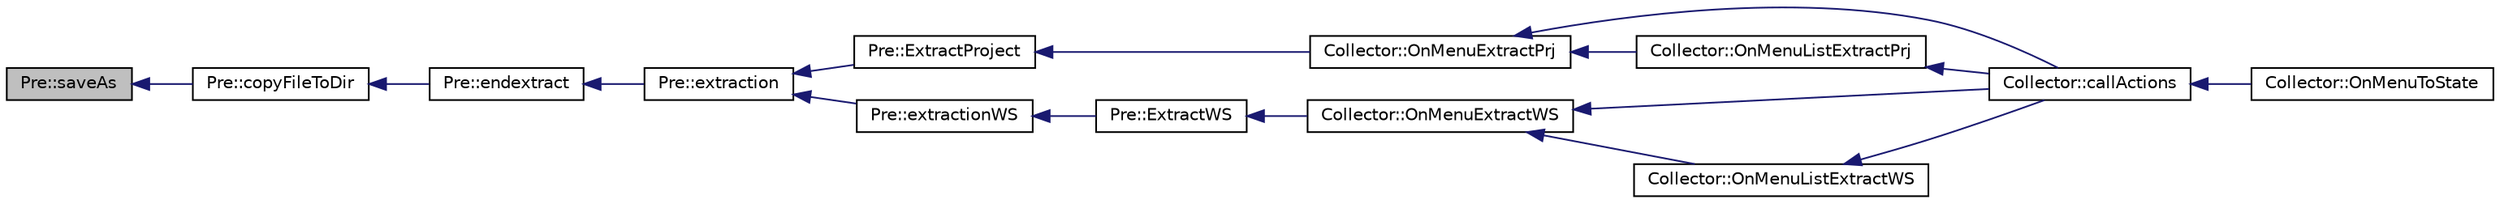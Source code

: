 digraph "Pre::saveAs"
{
  edge [fontname="Helvetica",fontsize="10",labelfontname="Helvetica",labelfontsize="10"];
  node [fontname="Helvetica",fontsize="10",shape=record];
  rankdir="LR";
  Node969 [label="Pre::saveAs",height=0.2,width=0.4,color="black", fillcolor="grey75", style="filled", fontcolor="black"];
  Node969 -> Node970 [dir="back",color="midnightblue",fontsize="10",style="solid",fontname="Helvetica"];
  Node970 [label="Pre::copyFileToDir",height=0.2,width=0.4,color="black", fillcolor="white", style="filled",URL="$class_pre.html#a84a8a1143763a2b58ef9b79e70ef3236",tooltip="Copy a file to an another directory. "];
  Node970 -> Node971 [dir="back",color="midnightblue",fontsize="10",style="solid",fontname="Helvetica"];
  Node971 [label="Pre::endextract",height=0.2,width=0.4,color="black", fillcolor="white", style="filled",URL="$class_pre.html#a959385935eed997d2393b62d6b1b21df",tooltip="Ending extracting. "];
  Node971 -> Node972 [dir="back",color="midnightblue",fontsize="10",style="solid",fontname="Helvetica"];
  Node972 [label="Pre::extraction",height=0.2,width=0.4,color="black", fillcolor="white", style="filled",URL="$class_pre.html#aa8a36aa79595248482a3865095fe0a65",tooltip="Extract the strings translatable from a project. "];
  Node972 -> Node973 [dir="back",color="midnightblue",fontsize="10",style="solid",fontname="Helvetica"];
  Node973 [label="Pre::ExtractProject",height=0.2,width=0.4,color="black", fillcolor="white", style="filled",URL="$class_pre.html#a4324dc0618ec55468f2c1979b2e66f2c",tooltip="Extract strings to be translated. "];
  Node973 -> Node974 [dir="back",color="midnightblue",fontsize="10",style="solid",fontname="Helvetica"];
  Node974 [label="Collector::OnMenuExtractPrj",height=0.2,width=0.4,color="black", fillcolor="white", style="filled",URL="$class_collector.html#af7b748977fb136842774e550b6c915b8",tooltip="Places the status graph in the extracting project report. "];
  Node974 -> Node975 [dir="back",color="midnightblue",fontsize="10",style="solid",fontname="Helvetica"];
  Node975 [label="Collector::callActions",height=0.2,width=0.4,color="black", fillcolor="white", style="filled",URL="$class_collector.html#a772e3452af93d18c7764aed8245af527",tooltip="Call all &#39;OnMenu...()&#39;. "];
  Node975 -> Node976 [dir="back",color="midnightblue",fontsize="10",style="solid",fontname="Helvetica"];
  Node976 [label="Collector::OnMenuToState",height=0.2,width=0.4,color="black", fillcolor="white", style="filled",URL="$class_collector.html#a4d9c1a6b570a3cf86ee6e96d3344531e",tooltip="Only one method for all events. "];
  Node974 -> Node977 [dir="back",color="midnightblue",fontsize="10",style="solid",fontname="Helvetica"];
  Node977 [label="Collector::OnMenuListExtractPrj",height=0.2,width=0.4,color="black", fillcolor="white", style="filled",URL="$class_collector.html#a24cfe1b83b040784e834277da16e0a68",tooltip="Places the status grap in the listing and extract report. "];
  Node977 -> Node975 [dir="back",color="midnightblue",fontsize="10",style="solid",fontname="Helvetica"];
  Node972 -> Node978 [dir="back",color="midnightblue",fontsize="10",style="solid",fontname="Helvetica"];
  Node978 [label="Pre::extractionWS",height=0.2,width=0.4,color="black", fillcolor="white", style="filled",URL="$class_pre.html#a346ee750d8b28d66efbaf2c4342718e8",tooltip="Extract the strings translatable from worspace. "];
  Node978 -> Node979 [dir="back",color="midnightblue",fontsize="10",style="solid",fontname="Helvetica"];
  Node979 [label="Pre::ExtractWS",height=0.2,width=0.4,color="black", fillcolor="white", style="filled",URL="$class_pre.html#a8684f86d5efbdb8e3d688590d28a3179",tooltip="Extract strings to be translated in workspace. "];
  Node979 -> Node980 [dir="back",color="midnightblue",fontsize="10",style="solid",fontname="Helvetica"];
  Node980 [label="Collector::OnMenuExtractWS",height=0.2,width=0.4,color="black", fillcolor="white", style="filled",URL="$class_collector.html#a0dd8300c95e93daf33d5141d38c74c0d",tooltip="Places the status graph in the extracting workspace report. "];
  Node980 -> Node975 [dir="back",color="midnightblue",fontsize="10",style="solid",fontname="Helvetica"];
  Node980 -> Node981 [dir="back",color="midnightblue",fontsize="10",style="solid",fontname="Helvetica"];
  Node981 [label="Collector::OnMenuListExtractWS",height=0.2,width=0.4,color="black", fillcolor="white", style="filled",URL="$class_collector.html#a6f578e146a373e98a2638c6a509ee193",tooltip="Places the status grap in the listing and extract workspace report. "];
  Node981 -> Node975 [dir="back",color="midnightblue",fontsize="10",style="solid",fontname="Helvetica"];
}
